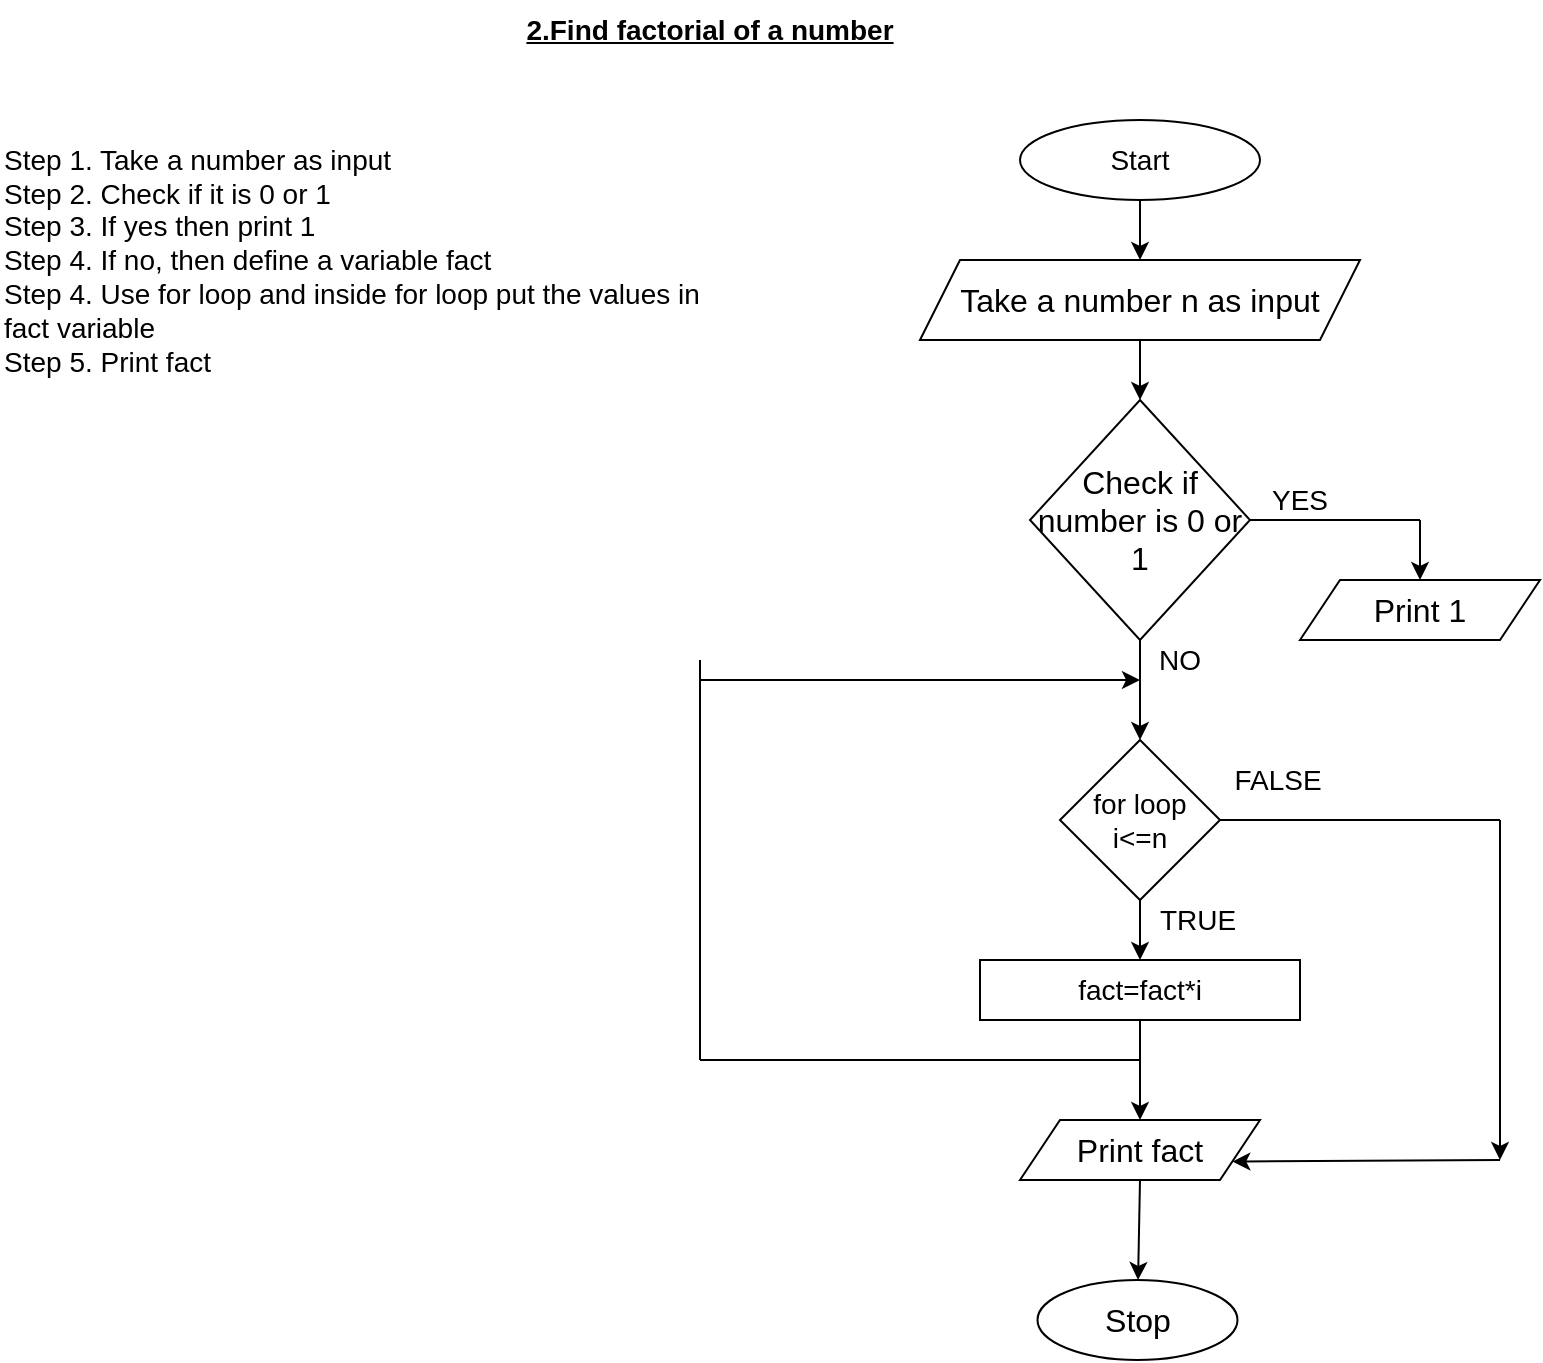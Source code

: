 <mxfile version="13.9.9" type="device"><diagram id="C5RBs43oDa-KdzZeNtuy" name="Page-1"><mxGraphModel dx="1024" dy="584" grid="1" gridSize="10" guides="1" tooltips="1" connect="1" arrows="1" fold="1" page="1" pageScale="1" pageWidth="827" pageHeight="1169" math="0" shadow="0"><root><mxCell id="WIyWlLk6GJQsqaUBKTNV-0"/><mxCell id="WIyWlLk6GJQsqaUBKTNV-1" parent="WIyWlLk6GJQsqaUBKTNV-0"/><mxCell id="3OkdaVreIUb_YlMfwQBt-0" value="&lt;font style=&quot;font-size: 14px&quot;&gt;&lt;b&gt;&lt;u&gt;2.Find factorial of a number&lt;/u&gt;&lt;/b&gt;&lt;/font&gt;" style="text;html=1;strokeColor=none;fillColor=none;align=center;verticalAlign=middle;whiteSpace=wrap;rounded=0;" parent="WIyWlLk6GJQsqaUBKTNV-1" vertex="1"><mxGeometry x="200" y="10" width="330" height="30" as="geometry"/></mxCell><mxCell id="3OkdaVreIUb_YlMfwQBt-1" value="&lt;font style=&quot;font-size: 14px&quot;&gt;Start&lt;/font&gt;" style="ellipse;whiteSpace=wrap;html=1;" parent="WIyWlLk6GJQsqaUBKTNV-1" vertex="1"><mxGeometry x="520" y="70" width="120" height="40" as="geometry"/></mxCell><mxCell id="3OkdaVreIUb_YlMfwQBt-2" value="" style="endArrow=classic;html=1;exitX=0.5;exitY=1;exitDx=0;exitDy=0;" parent="WIyWlLk6GJQsqaUBKTNV-1" source="3OkdaVreIUb_YlMfwQBt-1" edge="1"><mxGeometry width="50" height="50" relative="1" as="geometry"><mxPoint x="590" y="120" as="sourcePoint"/><mxPoint x="580" y="140" as="targetPoint"/></mxGeometry></mxCell><mxCell id="3OkdaVreIUb_YlMfwQBt-3" value="&lt;font size=&quot;3&quot;&gt;Take a number n as input&lt;/font&gt;" style="shape=parallelogram;perimeter=parallelogramPerimeter;whiteSpace=wrap;html=1;fixedSize=1;" parent="WIyWlLk6GJQsqaUBKTNV-1" vertex="1"><mxGeometry x="470" y="140" width="220" height="40" as="geometry"/></mxCell><mxCell id="3OkdaVreIUb_YlMfwQBt-4" value="" style="endArrow=classic;html=1;exitX=0.5;exitY=1;exitDx=0;exitDy=0;" parent="WIyWlLk6GJQsqaUBKTNV-1" source="3OkdaVreIUb_YlMfwQBt-3" target="3OkdaVreIUb_YlMfwQBt-5" edge="1"><mxGeometry width="50" height="50" relative="1" as="geometry"><mxPoint x="380" y="320" as="sourcePoint"/><mxPoint x="580" y="240" as="targetPoint"/></mxGeometry></mxCell><mxCell id="3OkdaVreIUb_YlMfwQBt-5" value="&lt;font size=&quot;3&quot;&gt;Check if number is 0 or 1&lt;/font&gt;" style="rhombus;whiteSpace=wrap;html=1;" parent="WIyWlLk6GJQsqaUBKTNV-1" vertex="1"><mxGeometry x="525" y="210" width="110" height="120" as="geometry"/></mxCell><mxCell id="3OkdaVreIUb_YlMfwQBt-6" value="" style="endArrow=classic;html=1;exitX=0.5;exitY=1;exitDx=0;exitDy=0;" parent="WIyWlLk6GJQsqaUBKTNV-1" source="3OkdaVreIUb_YlMfwQBt-5" edge="1"><mxGeometry width="50" height="50" relative="1" as="geometry"><mxPoint x="380" y="300" as="sourcePoint"/><mxPoint x="580" y="380" as="targetPoint"/></mxGeometry></mxCell><mxCell id="3OkdaVreIUb_YlMfwQBt-9" value="" style="endArrow=none;html=1;exitX=1;exitY=0.5;exitDx=0;exitDy=0;" parent="WIyWlLk6GJQsqaUBKTNV-1" source="3OkdaVreIUb_YlMfwQBt-5" edge="1"><mxGeometry width="50" height="50" relative="1" as="geometry"><mxPoint x="380" y="270" as="sourcePoint"/><mxPoint x="720" y="270" as="targetPoint"/></mxGeometry></mxCell><mxCell id="3OkdaVreIUb_YlMfwQBt-10" value="" style="endArrow=classic;html=1;" parent="WIyWlLk6GJQsqaUBKTNV-1" edge="1"><mxGeometry width="50" height="50" relative="1" as="geometry"><mxPoint x="720" y="270" as="sourcePoint"/><mxPoint x="720" y="300" as="targetPoint"/></mxGeometry></mxCell><mxCell id="3OkdaVreIUb_YlMfwQBt-11" value="&lt;font size=&quot;3&quot;&gt;Print 1&lt;/font&gt;" style="shape=parallelogram;perimeter=parallelogramPerimeter;whiteSpace=wrap;html=1;fixedSize=1;" parent="WIyWlLk6GJQsqaUBKTNV-1" vertex="1"><mxGeometry x="660" y="300" width="120" height="30" as="geometry"/></mxCell><mxCell id="3OkdaVreIUb_YlMfwQBt-12" value="" style="endArrow=classic;html=1;exitX=0.5;exitY=1;exitDx=0;exitDy=0;entryX=0.5;entryY=0;entryDx=0;entryDy=0;" parent="WIyWlLk6GJQsqaUBKTNV-1" target="RCohZOaHjcS9WcGZXCdr-0" edge="1"><mxGeometry width="50" height="50" relative="1" as="geometry"><mxPoint x="580" y="450" as="sourcePoint"/><mxPoint x="579" y="480" as="targetPoint"/></mxGeometry></mxCell><mxCell id="3OkdaVreIUb_YlMfwQBt-13" value="&lt;font size=&quot;3&quot;&gt;Print fact&lt;/font&gt;" style="shape=parallelogram;perimeter=parallelogramPerimeter;whiteSpace=wrap;html=1;fixedSize=1;" parent="WIyWlLk6GJQsqaUBKTNV-1" vertex="1"><mxGeometry x="520" y="570" width="120" height="30" as="geometry"/></mxCell><mxCell id="3OkdaVreIUb_YlMfwQBt-14" value="&lt;span style=&quot;font-size: 14px&quot;&gt;YES&lt;/span&gt;" style="text;html=1;strokeColor=none;fillColor=none;align=center;verticalAlign=middle;whiteSpace=wrap;rounded=0;" parent="WIyWlLk6GJQsqaUBKTNV-1" vertex="1"><mxGeometry x="640" y="250" width="40" height="20" as="geometry"/></mxCell><mxCell id="3OkdaVreIUb_YlMfwQBt-15" value="&lt;font style=&quot;font-size: 14px&quot;&gt;NO&lt;/font&gt;" style="text;html=1;strokeColor=none;fillColor=none;align=center;verticalAlign=middle;whiteSpace=wrap;rounded=0;" parent="WIyWlLk6GJQsqaUBKTNV-1" vertex="1"><mxGeometry x="580" y="330" width="40" height="20" as="geometry"/></mxCell><mxCell id="3OkdaVreIUb_YlMfwQBt-16" value="&lt;font style=&quot;font-size: 14px&quot;&gt;Step 1. Take a number as input&lt;br&gt;&lt;div&gt;&lt;span&gt;Step 2. Check if it is 0 or 1&lt;/span&gt;&lt;/div&gt;&lt;div&gt;&lt;span&gt;Step 3. If yes then print 1&lt;/span&gt;&lt;/div&gt;&lt;div&gt;&lt;span&gt;Step 4. If no, then define a variable fact&lt;/span&gt;&lt;/div&gt;&lt;div&gt;&lt;span&gt;Step 4. Use for loop and inside for loop put the values in fact variable&lt;/span&gt;&lt;/div&gt;&lt;div&gt;&lt;span&gt;Step 5. Print fact&lt;/span&gt;&lt;/div&gt;&lt;/font&gt;" style="text;html=1;strokeColor=none;fillColor=none;align=left;verticalAlign=middle;whiteSpace=wrap;rounded=0;" parent="WIyWlLk6GJQsqaUBKTNV-1" vertex="1"><mxGeometry x="10" y="50" width="350" height="180" as="geometry"/></mxCell><mxCell id="hvwgLUpq7wApt9zX-KrR-0" value="" style="endArrow=classic;html=1;exitX=0.5;exitY=1;exitDx=0;exitDy=0;" parent="WIyWlLk6GJQsqaUBKTNV-1" source="3OkdaVreIUb_YlMfwQBt-13" target="hvwgLUpq7wApt9zX-KrR-1" edge="1"><mxGeometry width="50" height="50" relative="1" as="geometry"><mxPoint x="390" y="430" as="sourcePoint"/><mxPoint x="580" y="540" as="targetPoint"/></mxGeometry></mxCell><mxCell id="hvwgLUpq7wApt9zX-KrR-1" value="&lt;font size=&quot;3&quot;&gt;Stop&lt;/font&gt;" style="ellipse;whiteSpace=wrap;html=1;" parent="WIyWlLk6GJQsqaUBKTNV-1" vertex="1"><mxGeometry x="528.75" y="650" width="100" height="40" as="geometry"/></mxCell><mxCell id="RCohZOaHjcS9WcGZXCdr-0" value="&lt;font style=&quot;font-size: 14px&quot;&gt;fact=fact*i&lt;/font&gt;" style="rounded=0;whiteSpace=wrap;html=1;" parent="WIyWlLk6GJQsqaUBKTNV-1" vertex="1"><mxGeometry x="500" y="490" width="160" height="30" as="geometry"/></mxCell><mxCell id="RCohZOaHjcS9WcGZXCdr-1" value="" style="endArrow=classic;html=1;exitX=0.5;exitY=1;exitDx=0;exitDy=0;entryX=0.5;entryY=0;entryDx=0;entryDy=0;" parent="WIyWlLk6GJQsqaUBKTNV-1" source="RCohZOaHjcS9WcGZXCdr-0" target="3OkdaVreIUb_YlMfwQBt-13" edge="1"><mxGeometry width="50" height="50" relative="1" as="geometry"><mxPoint x="390" y="440" as="sourcePoint"/><mxPoint x="440" y="390" as="targetPoint"/></mxGeometry></mxCell><mxCell id="RCohZOaHjcS9WcGZXCdr-3" value="" style="endArrow=none;html=1;" parent="WIyWlLk6GJQsqaUBKTNV-1" edge="1"><mxGeometry width="50" height="50" relative="1" as="geometry"><mxPoint x="580" y="540" as="sourcePoint"/><mxPoint x="360" y="540" as="targetPoint"/></mxGeometry></mxCell><mxCell id="RCohZOaHjcS9WcGZXCdr-4" value="" style="endArrow=none;html=1;" parent="WIyWlLk6GJQsqaUBKTNV-1" edge="1"><mxGeometry width="50" height="50" relative="1" as="geometry"><mxPoint x="360" y="540" as="sourcePoint"/><mxPoint x="360" y="340" as="targetPoint"/></mxGeometry></mxCell><mxCell id="RCohZOaHjcS9WcGZXCdr-5" value="" style="endArrow=classic;html=1;entryX=0;entryY=1;entryDx=0;entryDy=0;" parent="WIyWlLk6GJQsqaUBKTNV-1" target="3OkdaVreIUb_YlMfwQBt-15" edge="1"><mxGeometry width="50" height="50" relative="1" as="geometry"><mxPoint x="360" y="350" as="sourcePoint"/><mxPoint x="440" y="390" as="targetPoint"/></mxGeometry></mxCell><mxCell id="AXbWdU20bW-Kf6zvuN6Q-0" value="&lt;font style=&quot;font-size: 14px&quot;&gt;for loop&lt;br&gt;i&amp;lt;=n&lt;/font&gt;" style="rhombus;whiteSpace=wrap;html=1;" vertex="1" parent="WIyWlLk6GJQsqaUBKTNV-1"><mxGeometry x="540" y="380" width="80" height="80" as="geometry"/></mxCell><mxCell id="AXbWdU20bW-Kf6zvuN6Q-1" value="&lt;font style=&quot;font-size: 14px&quot;&gt;TRUE&lt;/font&gt;" style="text;html=1;strokeColor=none;fillColor=none;align=center;verticalAlign=middle;whiteSpace=wrap;rounded=0;" vertex="1" parent="WIyWlLk6GJQsqaUBKTNV-1"><mxGeometry x="588.75" y="460" width="40" height="20" as="geometry"/></mxCell><mxCell id="AXbWdU20bW-Kf6zvuN6Q-2" value="" style="endArrow=none;html=1;exitX=1;exitY=0.5;exitDx=0;exitDy=0;" edge="1" parent="WIyWlLk6GJQsqaUBKTNV-1" source="AXbWdU20bW-Kf6zvuN6Q-0"><mxGeometry width="50" height="50" relative="1" as="geometry"><mxPoint x="390" y="420" as="sourcePoint"/><mxPoint x="760" y="420" as="targetPoint"/></mxGeometry></mxCell><mxCell id="AXbWdU20bW-Kf6zvuN6Q-3" value="" style="endArrow=classic;html=1;" edge="1" parent="WIyWlLk6GJQsqaUBKTNV-1"><mxGeometry width="50" height="50" relative="1" as="geometry"><mxPoint x="760" y="420" as="sourcePoint"/><mxPoint x="760" y="590" as="targetPoint"/></mxGeometry></mxCell><mxCell id="AXbWdU20bW-Kf6zvuN6Q-4" value="" style="endArrow=classic;html=1;entryX=1;entryY=0.75;entryDx=0;entryDy=0;" edge="1" parent="WIyWlLk6GJQsqaUBKTNV-1" target="3OkdaVreIUb_YlMfwQBt-13"><mxGeometry width="50" height="50" relative="1" as="geometry"><mxPoint x="760" y="590" as="sourcePoint"/><mxPoint x="440" y="370" as="targetPoint"/></mxGeometry></mxCell><mxCell id="AXbWdU20bW-Kf6zvuN6Q-5" value="&lt;font style=&quot;font-size: 14px&quot;&gt;FALSE&lt;/font&gt;" style="text;html=1;strokeColor=none;fillColor=none;align=center;verticalAlign=middle;whiteSpace=wrap;rounded=0;" vertex="1" parent="WIyWlLk6GJQsqaUBKTNV-1"><mxGeometry x="628.75" y="390" width="40" height="20" as="geometry"/></mxCell></root></mxGraphModel></diagram></mxfile>